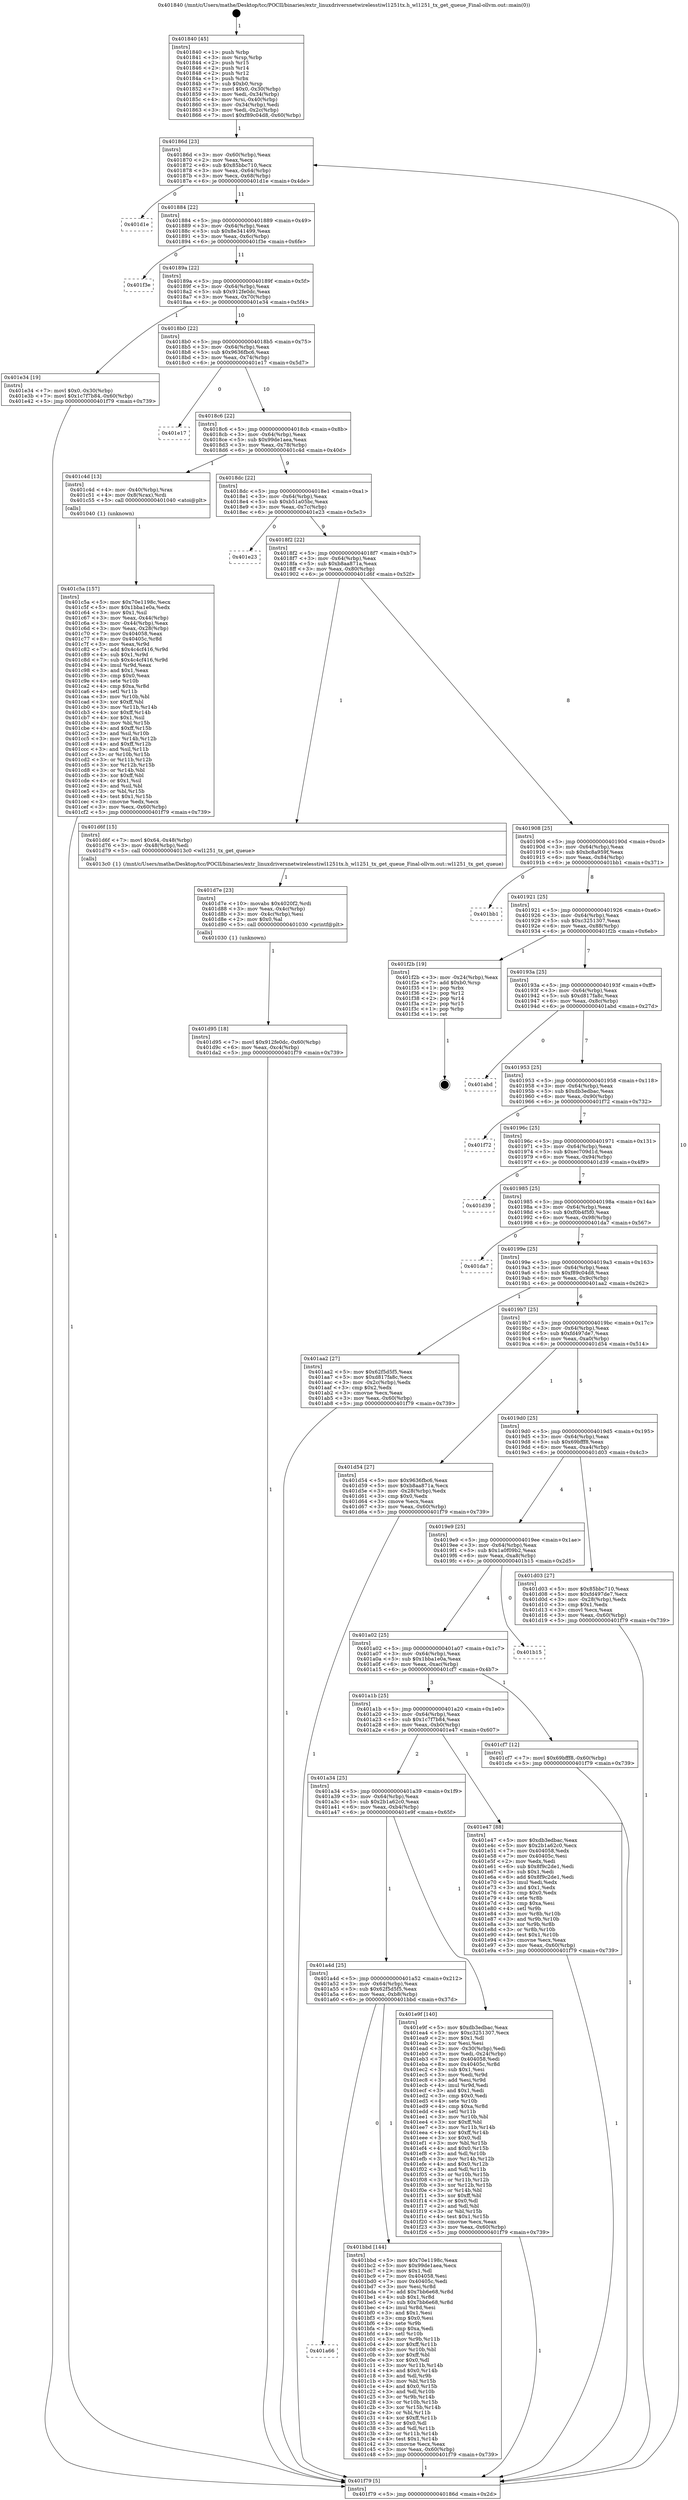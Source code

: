 digraph "0x401840" {
  label = "0x401840 (/mnt/c/Users/mathe/Desktop/tcc/POCII/binaries/extr_linuxdriversnetwirelesstiwl1251tx.h_wl1251_tx_get_queue_Final-ollvm.out::main(0))"
  labelloc = "t"
  node[shape=record]

  Entry [label="",width=0.3,height=0.3,shape=circle,fillcolor=black,style=filled]
  "0x40186d" [label="{
     0x40186d [23]\l
     | [instrs]\l
     &nbsp;&nbsp;0x40186d \<+3\>: mov -0x60(%rbp),%eax\l
     &nbsp;&nbsp;0x401870 \<+2\>: mov %eax,%ecx\l
     &nbsp;&nbsp;0x401872 \<+6\>: sub $0x85bbc710,%ecx\l
     &nbsp;&nbsp;0x401878 \<+3\>: mov %eax,-0x64(%rbp)\l
     &nbsp;&nbsp;0x40187b \<+3\>: mov %ecx,-0x68(%rbp)\l
     &nbsp;&nbsp;0x40187e \<+6\>: je 0000000000401d1e \<main+0x4de\>\l
  }"]
  "0x401d1e" [label="{
     0x401d1e\l
  }", style=dashed]
  "0x401884" [label="{
     0x401884 [22]\l
     | [instrs]\l
     &nbsp;&nbsp;0x401884 \<+5\>: jmp 0000000000401889 \<main+0x49\>\l
     &nbsp;&nbsp;0x401889 \<+3\>: mov -0x64(%rbp),%eax\l
     &nbsp;&nbsp;0x40188c \<+5\>: sub $0x8e341499,%eax\l
     &nbsp;&nbsp;0x401891 \<+3\>: mov %eax,-0x6c(%rbp)\l
     &nbsp;&nbsp;0x401894 \<+6\>: je 0000000000401f3e \<main+0x6fe\>\l
  }"]
  Exit [label="",width=0.3,height=0.3,shape=circle,fillcolor=black,style=filled,peripheries=2]
  "0x401f3e" [label="{
     0x401f3e\l
  }", style=dashed]
  "0x40189a" [label="{
     0x40189a [22]\l
     | [instrs]\l
     &nbsp;&nbsp;0x40189a \<+5\>: jmp 000000000040189f \<main+0x5f\>\l
     &nbsp;&nbsp;0x40189f \<+3\>: mov -0x64(%rbp),%eax\l
     &nbsp;&nbsp;0x4018a2 \<+5\>: sub $0x912fe0dc,%eax\l
     &nbsp;&nbsp;0x4018a7 \<+3\>: mov %eax,-0x70(%rbp)\l
     &nbsp;&nbsp;0x4018aa \<+6\>: je 0000000000401e34 \<main+0x5f4\>\l
  }"]
  "0x401d95" [label="{
     0x401d95 [18]\l
     | [instrs]\l
     &nbsp;&nbsp;0x401d95 \<+7\>: movl $0x912fe0dc,-0x60(%rbp)\l
     &nbsp;&nbsp;0x401d9c \<+6\>: mov %eax,-0xc4(%rbp)\l
     &nbsp;&nbsp;0x401da2 \<+5\>: jmp 0000000000401f79 \<main+0x739\>\l
  }"]
  "0x401e34" [label="{
     0x401e34 [19]\l
     | [instrs]\l
     &nbsp;&nbsp;0x401e34 \<+7\>: movl $0x0,-0x30(%rbp)\l
     &nbsp;&nbsp;0x401e3b \<+7\>: movl $0x1c7f7b84,-0x60(%rbp)\l
     &nbsp;&nbsp;0x401e42 \<+5\>: jmp 0000000000401f79 \<main+0x739\>\l
  }"]
  "0x4018b0" [label="{
     0x4018b0 [22]\l
     | [instrs]\l
     &nbsp;&nbsp;0x4018b0 \<+5\>: jmp 00000000004018b5 \<main+0x75\>\l
     &nbsp;&nbsp;0x4018b5 \<+3\>: mov -0x64(%rbp),%eax\l
     &nbsp;&nbsp;0x4018b8 \<+5\>: sub $0x9636fbc6,%eax\l
     &nbsp;&nbsp;0x4018bd \<+3\>: mov %eax,-0x74(%rbp)\l
     &nbsp;&nbsp;0x4018c0 \<+6\>: je 0000000000401e17 \<main+0x5d7\>\l
  }"]
  "0x401d7e" [label="{
     0x401d7e [23]\l
     | [instrs]\l
     &nbsp;&nbsp;0x401d7e \<+10\>: movabs $0x4020f2,%rdi\l
     &nbsp;&nbsp;0x401d88 \<+3\>: mov %eax,-0x4c(%rbp)\l
     &nbsp;&nbsp;0x401d8b \<+3\>: mov -0x4c(%rbp),%esi\l
     &nbsp;&nbsp;0x401d8e \<+2\>: mov $0x0,%al\l
     &nbsp;&nbsp;0x401d90 \<+5\>: call 0000000000401030 \<printf@plt\>\l
     | [calls]\l
     &nbsp;&nbsp;0x401030 \{1\} (unknown)\l
  }"]
  "0x401e17" [label="{
     0x401e17\l
  }", style=dashed]
  "0x4018c6" [label="{
     0x4018c6 [22]\l
     | [instrs]\l
     &nbsp;&nbsp;0x4018c6 \<+5\>: jmp 00000000004018cb \<main+0x8b\>\l
     &nbsp;&nbsp;0x4018cb \<+3\>: mov -0x64(%rbp),%eax\l
     &nbsp;&nbsp;0x4018ce \<+5\>: sub $0x99de1aea,%eax\l
     &nbsp;&nbsp;0x4018d3 \<+3\>: mov %eax,-0x78(%rbp)\l
     &nbsp;&nbsp;0x4018d6 \<+6\>: je 0000000000401c4d \<main+0x40d\>\l
  }"]
  "0x401c5a" [label="{
     0x401c5a [157]\l
     | [instrs]\l
     &nbsp;&nbsp;0x401c5a \<+5\>: mov $0x70e1198c,%ecx\l
     &nbsp;&nbsp;0x401c5f \<+5\>: mov $0x1bba1e0a,%edx\l
     &nbsp;&nbsp;0x401c64 \<+3\>: mov $0x1,%sil\l
     &nbsp;&nbsp;0x401c67 \<+3\>: mov %eax,-0x44(%rbp)\l
     &nbsp;&nbsp;0x401c6a \<+3\>: mov -0x44(%rbp),%eax\l
     &nbsp;&nbsp;0x401c6d \<+3\>: mov %eax,-0x28(%rbp)\l
     &nbsp;&nbsp;0x401c70 \<+7\>: mov 0x404058,%eax\l
     &nbsp;&nbsp;0x401c77 \<+8\>: mov 0x40405c,%r8d\l
     &nbsp;&nbsp;0x401c7f \<+3\>: mov %eax,%r9d\l
     &nbsp;&nbsp;0x401c82 \<+7\>: add $0x4c4cf416,%r9d\l
     &nbsp;&nbsp;0x401c89 \<+4\>: sub $0x1,%r9d\l
     &nbsp;&nbsp;0x401c8d \<+7\>: sub $0x4c4cf416,%r9d\l
     &nbsp;&nbsp;0x401c94 \<+4\>: imul %r9d,%eax\l
     &nbsp;&nbsp;0x401c98 \<+3\>: and $0x1,%eax\l
     &nbsp;&nbsp;0x401c9b \<+3\>: cmp $0x0,%eax\l
     &nbsp;&nbsp;0x401c9e \<+4\>: sete %r10b\l
     &nbsp;&nbsp;0x401ca2 \<+4\>: cmp $0xa,%r8d\l
     &nbsp;&nbsp;0x401ca6 \<+4\>: setl %r11b\l
     &nbsp;&nbsp;0x401caa \<+3\>: mov %r10b,%bl\l
     &nbsp;&nbsp;0x401cad \<+3\>: xor $0xff,%bl\l
     &nbsp;&nbsp;0x401cb0 \<+3\>: mov %r11b,%r14b\l
     &nbsp;&nbsp;0x401cb3 \<+4\>: xor $0xff,%r14b\l
     &nbsp;&nbsp;0x401cb7 \<+4\>: xor $0x1,%sil\l
     &nbsp;&nbsp;0x401cbb \<+3\>: mov %bl,%r15b\l
     &nbsp;&nbsp;0x401cbe \<+4\>: and $0xff,%r15b\l
     &nbsp;&nbsp;0x401cc2 \<+3\>: and %sil,%r10b\l
     &nbsp;&nbsp;0x401cc5 \<+3\>: mov %r14b,%r12b\l
     &nbsp;&nbsp;0x401cc8 \<+4\>: and $0xff,%r12b\l
     &nbsp;&nbsp;0x401ccc \<+3\>: and %sil,%r11b\l
     &nbsp;&nbsp;0x401ccf \<+3\>: or %r10b,%r15b\l
     &nbsp;&nbsp;0x401cd2 \<+3\>: or %r11b,%r12b\l
     &nbsp;&nbsp;0x401cd5 \<+3\>: xor %r12b,%r15b\l
     &nbsp;&nbsp;0x401cd8 \<+3\>: or %r14b,%bl\l
     &nbsp;&nbsp;0x401cdb \<+3\>: xor $0xff,%bl\l
     &nbsp;&nbsp;0x401cde \<+4\>: or $0x1,%sil\l
     &nbsp;&nbsp;0x401ce2 \<+3\>: and %sil,%bl\l
     &nbsp;&nbsp;0x401ce5 \<+3\>: or %bl,%r15b\l
     &nbsp;&nbsp;0x401ce8 \<+4\>: test $0x1,%r15b\l
     &nbsp;&nbsp;0x401cec \<+3\>: cmovne %edx,%ecx\l
     &nbsp;&nbsp;0x401cef \<+3\>: mov %ecx,-0x60(%rbp)\l
     &nbsp;&nbsp;0x401cf2 \<+5\>: jmp 0000000000401f79 \<main+0x739\>\l
  }"]
  "0x401c4d" [label="{
     0x401c4d [13]\l
     | [instrs]\l
     &nbsp;&nbsp;0x401c4d \<+4\>: mov -0x40(%rbp),%rax\l
     &nbsp;&nbsp;0x401c51 \<+4\>: mov 0x8(%rax),%rdi\l
     &nbsp;&nbsp;0x401c55 \<+5\>: call 0000000000401040 \<atoi@plt\>\l
     | [calls]\l
     &nbsp;&nbsp;0x401040 \{1\} (unknown)\l
  }"]
  "0x4018dc" [label="{
     0x4018dc [22]\l
     | [instrs]\l
     &nbsp;&nbsp;0x4018dc \<+5\>: jmp 00000000004018e1 \<main+0xa1\>\l
     &nbsp;&nbsp;0x4018e1 \<+3\>: mov -0x64(%rbp),%eax\l
     &nbsp;&nbsp;0x4018e4 \<+5\>: sub $0xb51a05bc,%eax\l
     &nbsp;&nbsp;0x4018e9 \<+3\>: mov %eax,-0x7c(%rbp)\l
     &nbsp;&nbsp;0x4018ec \<+6\>: je 0000000000401e23 \<main+0x5e3\>\l
  }"]
  "0x401a66" [label="{
     0x401a66\l
  }", style=dashed]
  "0x401e23" [label="{
     0x401e23\l
  }", style=dashed]
  "0x4018f2" [label="{
     0x4018f2 [22]\l
     | [instrs]\l
     &nbsp;&nbsp;0x4018f2 \<+5\>: jmp 00000000004018f7 \<main+0xb7\>\l
     &nbsp;&nbsp;0x4018f7 \<+3\>: mov -0x64(%rbp),%eax\l
     &nbsp;&nbsp;0x4018fa \<+5\>: sub $0xb8aa871a,%eax\l
     &nbsp;&nbsp;0x4018ff \<+3\>: mov %eax,-0x80(%rbp)\l
     &nbsp;&nbsp;0x401902 \<+6\>: je 0000000000401d6f \<main+0x52f\>\l
  }"]
  "0x401bbd" [label="{
     0x401bbd [144]\l
     | [instrs]\l
     &nbsp;&nbsp;0x401bbd \<+5\>: mov $0x70e1198c,%eax\l
     &nbsp;&nbsp;0x401bc2 \<+5\>: mov $0x99de1aea,%ecx\l
     &nbsp;&nbsp;0x401bc7 \<+2\>: mov $0x1,%dl\l
     &nbsp;&nbsp;0x401bc9 \<+7\>: mov 0x404058,%esi\l
     &nbsp;&nbsp;0x401bd0 \<+7\>: mov 0x40405c,%edi\l
     &nbsp;&nbsp;0x401bd7 \<+3\>: mov %esi,%r8d\l
     &nbsp;&nbsp;0x401bda \<+7\>: add $0x7bb6e68,%r8d\l
     &nbsp;&nbsp;0x401be1 \<+4\>: sub $0x1,%r8d\l
     &nbsp;&nbsp;0x401be5 \<+7\>: sub $0x7bb6e68,%r8d\l
     &nbsp;&nbsp;0x401bec \<+4\>: imul %r8d,%esi\l
     &nbsp;&nbsp;0x401bf0 \<+3\>: and $0x1,%esi\l
     &nbsp;&nbsp;0x401bf3 \<+3\>: cmp $0x0,%esi\l
     &nbsp;&nbsp;0x401bf6 \<+4\>: sete %r9b\l
     &nbsp;&nbsp;0x401bfa \<+3\>: cmp $0xa,%edi\l
     &nbsp;&nbsp;0x401bfd \<+4\>: setl %r10b\l
     &nbsp;&nbsp;0x401c01 \<+3\>: mov %r9b,%r11b\l
     &nbsp;&nbsp;0x401c04 \<+4\>: xor $0xff,%r11b\l
     &nbsp;&nbsp;0x401c08 \<+3\>: mov %r10b,%bl\l
     &nbsp;&nbsp;0x401c0b \<+3\>: xor $0xff,%bl\l
     &nbsp;&nbsp;0x401c0e \<+3\>: xor $0x0,%dl\l
     &nbsp;&nbsp;0x401c11 \<+3\>: mov %r11b,%r14b\l
     &nbsp;&nbsp;0x401c14 \<+4\>: and $0x0,%r14b\l
     &nbsp;&nbsp;0x401c18 \<+3\>: and %dl,%r9b\l
     &nbsp;&nbsp;0x401c1b \<+3\>: mov %bl,%r15b\l
     &nbsp;&nbsp;0x401c1e \<+4\>: and $0x0,%r15b\l
     &nbsp;&nbsp;0x401c22 \<+3\>: and %dl,%r10b\l
     &nbsp;&nbsp;0x401c25 \<+3\>: or %r9b,%r14b\l
     &nbsp;&nbsp;0x401c28 \<+3\>: or %r10b,%r15b\l
     &nbsp;&nbsp;0x401c2b \<+3\>: xor %r15b,%r14b\l
     &nbsp;&nbsp;0x401c2e \<+3\>: or %bl,%r11b\l
     &nbsp;&nbsp;0x401c31 \<+4\>: xor $0xff,%r11b\l
     &nbsp;&nbsp;0x401c35 \<+3\>: or $0x0,%dl\l
     &nbsp;&nbsp;0x401c38 \<+3\>: and %dl,%r11b\l
     &nbsp;&nbsp;0x401c3b \<+3\>: or %r11b,%r14b\l
     &nbsp;&nbsp;0x401c3e \<+4\>: test $0x1,%r14b\l
     &nbsp;&nbsp;0x401c42 \<+3\>: cmovne %ecx,%eax\l
     &nbsp;&nbsp;0x401c45 \<+3\>: mov %eax,-0x60(%rbp)\l
     &nbsp;&nbsp;0x401c48 \<+5\>: jmp 0000000000401f79 \<main+0x739\>\l
  }"]
  "0x401d6f" [label="{
     0x401d6f [15]\l
     | [instrs]\l
     &nbsp;&nbsp;0x401d6f \<+7\>: movl $0x64,-0x48(%rbp)\l
     &nbsp;&nbsp;0x401d76 \<+3\>: mov -0x48(%rbp),%edi\l
     &nbsp;&nbsp;0x401d79 \<+5\>: call 00000000004013c0 \<wl1251_tx_get_queue\>\l
     | [calls]\l
     &nbsp;&nbsp;0x4013c0 \{1\} (/mnt/c/Users/mathe/Desktop/tcc/POCII/binaries/extr_linuxdriversnetwirelesstiwl1251tx.h_wl1251_tx_get_queue_Final-ollvm.out::wl1251_tx_get_queue)\l
  }"]
  "0x401908" [label="{
     0x401908 [25]\l
     | [instrs]\l
     &nbsp;&nbsp;0x401908 \<+5\>: jmp 000000000040190d \<main+0xcd\>\l
     &nbsp;&nbsp;0x40190d \<+3\>: mov -0x64(%rbp),%eax\l
     &nbsp;&nbsp;0x401910 \<+5\>: sub $0xbc8a959f,%eax\l
     &nbsp;&nbsp;0x401915 \<+6\>: mov %eax,-0x84(%rbp)\l
     &nbsp;&nbsp;0x40191b \<+6\>: je 0000000000401bb1 \<main+0x371\>\l
  }"]
  "0x401a4d" [label="{
     0x401a4d [25]\l
     | [instrs]\l
     &nbsp;&nbsp;0x401a4d \<+5\>: jmp 0000000000401a52 \<main+0x212\>\l
     &nbsp;&nbsp;0x401a52 \<+3\>: mov -0x64(%rbp),%eax\l
     &nbsp;&nbsp;0x401a55 \<+5\>: sub $0x62f5d5f5,%eax\l
     &nbsp;&nbsp;0x401a5a \<+6\>: mov %eax,-0xb8(%rbp)\l
     &nbsp;&nbsp;0x401a60 \<+6\>: je 0000000000401bbd \<main+0x37d\>\l
  }"]
  "0x401bb1" [label="{
     0x401bb1\l
  }", style=dashed]
  "0x401921" [label="{
     0x401921 [25]\l
     | [instrs]\l
     &nbsp;&nbsp;0x401921 \<+5\>: jmp 0000000000401926 \<main+0xe6\>\l
     &nbsp;&nbsp;0x401926 \<+3\>: mov -0x64(%rbp),%eax\l
     &nbsp;&nbsp;0x401929 \<+5\>: sub $0xc3251307,%eax\l
     &nbsp;&nbsp;0x40192e \<+6\>: mov %eax,-0x88(%rbp)\l
     &nbsp;&nbsp;0x401934 \<+6\>: je 0000000000401f2b \<main+0x6eb\>\l
  }"]
  "0x401e9f" [label="{
     0x401e9f [140]\l
     | [instrs]\l
     &nbsp;&nbsp;0x401e9f \<+5\>: mov $0xdb3edbac,%eax\l
     &nbsp;&nbsp;0x401ea4 \<+5\>: mov $0xc3251307,%ecx\l
     &nbsp;&nbsp;0x401ea9 \<+2\>: mov $0x1,%dl\l
     &nbsp;&nbsp;0x401eab \<+2\>: xor %esi,%esi\l
     &nbsp;&nbsp;0x401ead \<+3\>: mov -0x30(%rbp),%edi\l
     &nbsp;&nbsp;0x401eb0 \<+3\>: mov %edi,-0x24(%rbp)\l
     &nbsp;&nbsp;0x401eb3 \<+7\>: mov 0x404058,%edi\l
     &nbsp;&nbsp;0x401eba \<+8\>: mov 0x40405c,%r8d\l
     &nbsp;&nbsp;0x401ec2 \<+3\>: sub $0x1,%esi\l
     &nbsp;&nbsp;0x401ec5 \<+3\>: mov %edi,%r9d\l
     &nbsp;&nbsp;0x401ec8 \<+3\>: add %esi,%r9d\l
     &nbsp;&nbsp;0x401ecb \<+4\>: imul %r9d,%edi\l
     &nbsp;&nbsp;0x401ecf \<+3\>: and $0x1,%edi\l
     &nbsp;&nbsp;0x401ed2 \<+3\>: cmp $0x0,%edi\l
     &nbsp;&nbsp;0x401ed5 \<+4\>: sete %r10b\l
     &nbsp;&nbsp;0x401ed9 \<+4\>: cmp $0xa,%r8d\l
     &nbsp;&nbsp;0x401edd \<+4\>: setl %r11b\l
     &nbsp;&nbsp;0x401ee1 \<+3\>: mov %r10b,%bl\l
     &nbsp;&nbsp;0x401ee4 \<+3\>: xor $0xff,%bl\l
     &nbsp;&nbsp;0x401ee7 \<+3\>: mov %r11b,%r14b\l
     &nbsp;&nbsp;0x401eea \<+4\>: xor $0xff,%r14b\l
     &nbsp;&nbsp;0x401eee \<+3\>: xor $0x0,%dl\l
     &nbsp;&nbsp;0x401ef1 \<+3\>: mov %bl,%r15b\l
     &nbsp;&nbsp;0x401ef4 \<+4\>: and $0x0,%r15b\l
     &nbsp;&nbsp;0x401ef8 \<+3\>: and %dl,%r10b\l
     &nbsp;&nbsp;0x401efb \<+3\>: mov %r14b,%r12b\l
     &nbsp;&nbsp;0x401efe \<+4\>: and $0x0,%r12b\l
     &nbsp;&nbsp;0x401f02 \<+3\>: and %dl,%r11b\l
     &nbsp;&nbsp;0x401f05 \<+3\>: or %r10b,%r15b\l
     &nbsp;&nbsp;0x401f08 \<+3\>: or %r11b,%r12b\l
     &nbsp;&nbsp;0x401f0b \<+3\>: xor %r12b,%r15b\l
     &nbsp;&nbsp;0x401f0e \<+3\>: or %r14b,%bl\l
     &nbsp;&nbsp;0x401f11 \<+3\>: xor $0xff,%bl\l
     &nbsp;&nbsp;0x401f14 \<+3\>: or $0x0,%dl\l
     &nbsp;&nbsp;0x401f17 \<+2\>: and %dl,%bl\l
     &nbsp;&nbsp;0x401f19 \<+3\>: or %bl,%r15b\l
     &nbsp;&nbsp;0x401f1c \<+4\>: test $0x1,%r15b\l
     &nbsp;&nbsp;0x401f20 \<+3\>: cmovne %ecx,%eax\l
     &nbsp;&nbsp;0x401f23 \<+3\>: mov %eax,-0x60(%rbp)\l
     &nbsp;&nbsp;0x401f26 \<+5\>: jmp 0000000000401f79 \<main+0x739\>\l
  }"]
  "0x401f2b" [label="{
     0x401f2b [19]\l
     | [instrs]\l
     &nbsp;&nbsp;0x401f2b \<+3\>: mov -0x24(%rbp),%eax\l
     &nbsp;&nbsp;0x401f2e \<+7\>: add $0xb0,%rsp\l
     &nbsp;&nbsp;0x401f35 \<+1\>: pop %rbx\l
     &nbsp;&nbsp;0x401f36 \<+2\>: pop %r12\l
     &nbsp;&nbsp;0x401f38 \<+2\>: pop %r14\l
     &nbsp;&nbsp;0x401f3a \<+2\>: pop %r15\l
     &nbsp;&nbsp;0x401f3c \<+1\>: pop %rbp\l
     &nbsp;&nbsp;0x401f3d \<+1\>: ret\l
  }"]
  "0x40193a" [label="{
     0x40193a [25]\l
     | [instrs]\l
     &nbsp;&nbsp;0x40193a \<+5\>: jmp 000000000040193f \<main+0xff\>\l
     &nbsp;&nbsp;0x40193f \<+3\>: mov -0x64(%rbp),%eax\l
     &nbsp;&nbsp;0x401942 \<+5\>: sub $0xd817fa8c,%eax\l
     &nbsp;&nbsp;0x401947 \<+6\>: mov %eax,-0x8c(%rbp)\l
     &nbsp;&nbsp;0x40194d \<+6\>: je 0000000000401abd \<main+0x27d\>\l
  }"]
  "0x401a34" [label="{
     0x401a34 [25]\l
     | [instrs]\l
     &nbsp;&nbsp;0x401a34 \<+5\>: jmp 0000000000401a39 \<main+0x1f9\>\l
     &nbsp;&nbsp;0x401a39 \<+3\>: mov -0x64(%rbp),%eax\l
     &nbsp;&nbsp;0x401a3c \<+5\>: sub $0x2b1a62c0,%eax\l
     &nbsp;&nbsp;0x401a41 \<+6\>: mov %eax,-0xb4(%rbp)\l
     &nbsp;&nbsp;0x401a47 \<+6\>: je 0000000000401e9f \<main+0x65f\>\l
  }"]
  "0x401abd" [label="{
     0x401abd\l
  }", style=dashed]
  "0x401953" [label="{
     0x401953 [25]\l
     | [instrs]\l
     &nbsp;&nbsp;0x401953 \<+5\>: jmp 0000000000401958 \<main+0x118\>\l
     &nbsp;&nbsp;0x401958 \<+3\>: mov -0x64(%rbp),%eax\l
     &nbsp;&nbsp;0x40195b \<+5\>: sub $0xdb3edbac,%eax\l
     &nbsp;&nbsp;0x401960 \<+6\>: mov %eax,-0x90(%rbp)\l
     &nbsp;&nbsp;0x401966 \<+6\>: je 0000000000401f72 \<main+0x732\>\l
  }"]
  "0x401e47" [label="{
     0x401e47 [88]\l
     | [instrs]\l
     &nbsp;&nbsp;0x401e47 \<+5\>: mov $0xdb3edbac,%eax\l
     &nbsp;&nbsp;0x401e4c \<+5\>: mov $0x2b1a62c0,%ecx\l
     &nbsp;&nbsp;0x401e51 \<+7\>: mov 0x404058,%edx\l
     &nbsp;&nbsp;0x401e58 \<+7\>: mov 0x40405c,%esi\l
     &nbsp;&nbsp;0x401e5f \<+2\>: mov %edx,%edi\l
     &nbsp;&nbsp;0x401e61 \<+6\>: sub $0x8f9c2de1,%edi\l
     &nbsp;&nbsp;0x401e67 \<+3\>: sub $0x1,%edi\l
     &nbsp;&nbsp;0x401e6a \<+6\>: add $0x8f9c2de1,%edi\l
     &nbsp;&nbsp;0x401e70 \<+3\>: imul %edi,%edx\l
     &nbsp;&nbsp;0x401e73 \<+3\>: and $0x1,%edx\l
     &nbsp;&nbsp;0x401e76 \<+3\>: cmp $0x0,%edx\l
     &nbsp;&nbsp;0x401e79 \<+4\>: sete %r8b\l
     &nbsp;&nbsp;0x401e7d \<+3\>: cmp $0xa,%esi\l
     &nbsp;&nbsp;0x401e80 \<+4\>: setl %r9b\l
     &nbsp;&nbsp;0x401e84 \<+3\>: mov %r8b,%r10b\l
     &nbsp;&nbsp;0x401e87 \<+3\>: and %r9b,%r10b\l
     &nbsp;&nbsp;0x401e8a \<+3\>: xor %r9b,%r8b\l
     &nbsp;&nbsp;0x401e8d \<+3\>: or %r8b,%r10b\l
     &nbsp;&nbsp;0x401e90 \<+4\>: test $0x1,%r10b\l
     &nbsp;&nbsp;0x401e94 \<+3\>: cmovne %ecx,%eax\l
     &nbsp;&nbsp;0x401e97 \<+3\>: mov %eax,-0x60(%rbp)\l
     &nbsp;&nbsp;0x401e9a \<+5\>: jmp 0000000000401f79 \<main+0x739\>\l
  }"]
  "0x401f72" [label="{
     0x401f72\l
  }", style=dashed]
  "0x40196c" [label="{
     0x40196c [25]\l
     | [instrs]\l
     &nbsp;&nbsp;0x40196c \<+5\>: jmp 0000000000401971 \<main+0x131\>\l
     &nbsp;&nbsp;0x401971 \<+3\>: mov -0x64(%rbp),%eax\l
     &nbsp;&nbsp;0x401974 \<+5\>: sub $0xec709d1d,%eax\l
     &nbsp;&nbsp;0x401979 \<+6\>: mov %eax,-0x94(%rbp)\l
     &nbsp;&nbsp;0x40197f \<+6\>: je 0000000000401d39 \<main+0x4f9\>\l
  }"]
  "0x401a1b" [label="{
     0x401a1b [25]\l
     | [instrs]\l
     &nbsp;&nbsp;0x401a1b \<+5\>: jmp 0000000000401a20 \<main+0x1e0\>\l
     &nbsp;&nbsp;0x401a20 \<+3\>: mov -0x64(%rbp),%eax\l
     &nbsp;&nbsp;0x401a23 \<+5\>: sub $0x1c7f7b84,%eax\l
     &nbsp;&nbsp;0x401a28 \<+6\>: mov %eax,-0xb0(%rbp)\l
     &nbsp;&nbsp;0x401a2e \<+6\>: je 0000000000401e47 \<main+0x607\>\l
  }"]
  "0x401d39" [label="{
     0x401d39\l
  }", style=dashed]
  "0x401985" [label="{
     0x401985 [25]\l
     | [instrs]\l
     &nbsp;&nbsp;0x401985 \<+5\>: jmp 000000000040198a \<main+0x14a\>\l
     &nbsp;&nbsp;0x40198a \<+3\>: mov -0x64(%rbp),%eax\l
     &nbsp;&nbsp;0x40198d \<+5\>: sub $0xf0b4f5f0,%eax\l
     &nbsp;&nbsp;0x401992 \<+6\>: mov %eax,-0x98(%rbp)\l
     &nbsp;&nbsp;0x401998 \<+6\>: je 0000000000401da7 \<main+0x567\>\l
  }"]
  "0x401cf7" [label="{
     0x401cf7 [12]\l
     | [instrs]\l
     &nbsp;&nbsp;0x401cf7 \<+7\>: movl $0x69bfff8,-0x60(%rbp)\l
     &nbsp;&nbsp;0x401cfe \<+5\>: jmp 0000000000401f79 \<main+0x739\>\l
  }"]
  "0x401da7" [label="{
     0x401da7\l
  }", style=dashed]
  "0x40199e" [label="{
     0x40199e [25]\l
     | [instrs]\l
     &nbsp;&nbsp;0x40199e \<+5\>: jmp 00000000004019a3 \<main+0x163\>\l
     &nbsp;&nbsp;0x4019a3 \<+3\>: mov -0x64(%rbp),%eax\l
     &nbsp;&nbsp;0x4019a6 \<+5\>: sub $0xf89c04d8,%eax\l
     &nbsp;&nbsp;0x4019ab \<+6\>: mov %eax,-0x9c(%rbp)\l
     &nbsp;&nbsp;0x4019b1 \<+6\>: je 0000000000401aa2 \<main+0x262\>\l
  }"]
  "0x401a02" [label="{
     0x401a02 [25]\l
     | [instrs]\l
     &nbsp;&nbsp;0x401a02 \<+5\>: jmp 0000000000401a07 \<main+0x1c7\>\l
     &nbsp;&nbsp;0x401a07 \<+3\>: mov -0x64(%rbp),%eax\l
     &nbsp;&nbsp;0x401a0a \<+5\>: sub $0x1bba1e0a,%eax\l
     &nbsp;&nbsp;0x401a0f \<+6\>: mov %eax,-0xac(%rbp)\l
     &nbsp;&nbsp;0x401a15 \<+6\>: je 0000000000401cf7 \<main+0x4b7\>\l
  }"]
  "0x401aa2" [label="{
     0x401aa2 [27]\l
     | [instrs]\l
     &nbsp;&nbsp;0x401aa2 \<+5\>: mov $0x62f5d5f5,%eax\l
     &nbsp;&nbsp;0x401aa7 \<+5\>: mov $0xd817fa8c,%ecx\l
     &nbsp;&nbsp;0x401aac \<+3\>: mov -0x2c(%rbp),%edx\l
     &nbsp;&nbsp;0x401aaf \<+3\>: cmp $0x2,%edx\l
     &nbsp;&nbsp;0x401ab2 \<+3\>: cmovne %ecx,%eax\l
     &nbsp;&nbsp;0x401ab5 \<+3\>: mov %eax,-0x60(%rbp)\l
     &nbsp;&nbsp;0x401ab8 \<+5\>: jmp 0000000000401f79 \<main+0x739\>\l
  }"]
  "0x4019b7" [label="{
     0x4019b7 [25]\l
     | [instrs]\l
     &nbsp;&nbsp;0x4019b7 \<+5\>: jmp 00000000004019bc \<main+0x17c\>\l
     &nbsp;&nbsp;0x4019bc \<+3\>: mov -0x64(%rbp),%eax\l
     &nbsp;&nbsp;0x4019bf \<+5\>: sub $0xfd497de7,%eax\l
     &nbsp;&nbsp;0x4019c4 \<+6\>: mov %eax,-0xa0(%rbp)\l
     &nbsp;&nbsp;0x4019ca \<+6\>: je 0000000000401d54 \<main+0x514\>\l
  }"]
  "0x401f79" [label="{
     0x401f79 [5]\l
     | [instrs]\l
     &nbsp;&nbsp;0x401f79 \<+5\>: jmp 000000000040186d \<main+0x2d\>\l
  }"]
  "0x401840" [label="{
     0x401840 [45]\l
     | [instrs]\l
     &nbsp;&nbsp;0x401840 \<+1\>: push %rbp\l
     &nbsp;&nbsp;0x401841 \<+3\>: mov %rsp,%rbp\l
     &nbsp;&nbsp;0x401844 \<+2\>: push %r15\l
     &nbsp;&nbsp;0x401846 \<+2\>: push %r14\l
     &nbsp;&nbsp;0x401848 \<+2\>: push %r12\l
     &nbsp;&nbsp;0x40184a \<+1\>: push %rbx\l
     &nbsp;&nbsp;0x40184b \<+7\>: sub $0xb0,%rsp\l
     &nbsp;&nbsp;0x401852 \<+7\>: movl $0x0,-0x30(%rbp)\l
     &nbsp;&nbsp;0x401859 \<+3\>: mov %edi,-0x34(%rbp)\l
     &nbsp;&nbsp;0x40185c \<+4\>: mov %rsi,-0x40(%rbp)\l
     &nbsp;&nbsp;0x401860 \<+3\>: mov -0x34(%rbp),%edi\l
     &nbsp;&nbsp;0x401863 \<+3\>: mov %edi,-0x2c(%rbp)\l
     &nbsp;&nbsp;0x401866 \<+7\>: movl $0xf89c04d8,-0x60(%rbp)\l
  }"]
  "0x401b15" [label="{
     0x401b15\l
  }", style=dashed]
  "0x401d54" [label="{
     0x401d54 [27]\l
     | [instrs]\l
     &nbsp;&nbsp;0x401d54 \<+5\>: mov $0x9636fbc6,%eax\l
     &nbsp;&nbsp;0x401d59 \<+5\>: mov $0xb8aa871a,%ecx\l
     &nbsp;&nbsp;0x401d5e \<+3\>: mov -0x28(%rbp),%edx\l
     &nbsp;&nbsp;0x401d61 \<+3\>: cmp $0x0,%edx\l
     &nbsp;&nbsp;0x401d64 \<+3\>: cmove %ecx,%eax\l
     &nbsp;&nbsp;0x401d67 \<+3\>: mov %eax,-0x60(%rbp)\l
     &nbsp;&nbsp;0x401d6a \<+5\>: jmp 0000000000401f79 \<main+0x739\>\l
  }"]
  "0x4019d0" [label="{
     0x4019d0 [25]\l
     | [instrs]\l
     &nbsp;&nbsp;0x4019d0 \<+5\>: jmp 00000000004019d5 \<main+0x195\>\l
     &nbsp;&nbsp;0x4019d5 \<+3\>: mov -0x64(%rbp),%eax\l
     &nbsp;&nbsp;0x4019d8 \<+5\>: sub $0x69bfff8,%eax\l
     &nbsp;&nbsp;0x4019dd \<+6\>: mov %eax,-0xa4(%rbp)\l
     &nbsp;&nbsp;0x4019e3 \<+6\>: je 0000000000401d03 \<main+0x4c3\>\l
  }"]
  "0x4019e9" [label="{
     0x4019e9 [25]\l
     | [instrs]\l
     &nbsp;&nbsp;0x4019e9 \<+5\>: jmp 00000000004019ee \<main+0x1ae\>\l
     &nbsp;&nbsp;0x4019ee \<+3\>: mov -0x64(%rbp),%eax\l
     &nbsp;&nbsp;0x4019f1 \<+5\>: sub $0x1a0f09b2,%eax\l
     &nbsp;&nbsp;0x4019f6 \<+6\>: mov %eax,-0xa8(%rbp)\l
     &nbsp;&nbsp;0x4019fc \<+6\>: je 0000000000401b15 \<main+0x2d5\>\l
  }"]
  "0x401d03" [label="{
     0x401d03 [27]\l
     | [instrs]\l
     &nbsp;&nbsp;0x401d03 \<+5\>: mov $0x85bbc710,%eax\l
     &nbsp;&nbsp;0x401d08 \<+5\>: mov $0xfd497de7,%ecx\l
     &nbsp;&nbsp;0x401d0d \<+3\>: mov -0x28(%rbp),%edx\l
     &nbsp;&nbsp;0x401d10 \<+3\>: cmp $0x1,%edx\l
     &nbsp;&nbsp;0x401d13 \<+3\>: cmovl %ecx,%eax\l
     &nbsp;&nbsp;0x401d16 \<+3\>: mov %eax,-0x60(%rbp)\l
     &nbsp;&nbsp;0x401d19 \<+5\>: jmp 0000000000401f79 \<main+0x739\>\l
  }"]
  Entry -> "0x401840" [label=" 1"]
  "0x40186d" -> "0x401d1e" [label=" 0"]
  "0x40186d" -> "0x401884" [label=" 11"]
  "0x401f2b" -> Exit [label=" 1"]
  "0x401884" -> "0x401f3e" [label=" 0"]
  "0x401884" -> "0x40189a" [label=" 11"]
  "0x401e9f" -> "0x401f79" [label=" 1"]
  "0x40189a" -> "0x401e34" [label=" 1"]
  "0x40189a" -> "0x4018b0" [label=" 10"]
  "0x401e47" -> "0x401f79" [label=" 1"]
  "0x4018b0" -> "0x401e17" [label=" 0"]
  "0x4018b0" -> "0x4018c6" [label=" 10"]
  "0x401e34" -> "0x401f79" [label=" 1"]
  "0x4018c6" -> "0x401c4d" [label=" 1"]
  "0x4018c6" -> "0x4018dc" [label=" 9"]
  "0x401d95" -> "0x401f79" [label=" 1"]
  "0x4018dc" -> "0x401e23" [label=" 0"]
  "0x4018dc" -> "0x4018f2" [label=" 9"]
  "0x401d7e" -> "0x401d95" [label=" 1"]
  "0x4018f2" -> "0x401d6f" [label=" 1"]
  "0x4018f2" -> "0x401908" [label=" 8"]
  "0x401d6f" -> "0x401d7e" [label=" 1"]
  "0x401908" -> "0x401bb1" [label=" 0"]
  "0x401908" -> "0x401921" [label=" 8"]
  "0x401d03" -> "0x401f79" [label=" 1"]
  "0x401921" -> "0x401f2b" [label=" 1"]
  "0x401921" -> "0x40193a" [label=" 7"]
  "0x401cf7" -> "0x401f79" [label=" 1"]
  "0x40193a" -> "0x401abd" [label=" 0"]
  "0x40193a" -> "0x401953" [label=" 7"]
  "0x401c4d" -> "0x401c5a" [label=" 1"]
  "0x401953" -> "0x401f72" [label=" 0"]
  "0x401953" -> "0x40196c" [label=" 7"]
  "0x401bbd" -> "0x401f79" [label=" 1"]
  "0x40196c" -> "0x401d39" [label=" 0"]
  "0x40196c" -> "0x401985" [label=" 7"]
  "0x401a4d" -> "0x401bbd" [label=" 1"]
  "0x401985" -> "0x401da7" [label=" 0"]
  "0x401985" -> "0x40199e" [label=" 7"]
  "0x401d54" -> "0x401f79" [label=" 1"]
  "0x40199e" -> "0x401aa2" [label=" 1"]
  "0x40199e" -> "0x4019b7" [label=" 6"]
  "0x401aa2" -> "0x401f79" [label=" 1"]
  "0x401840" -> "0x40186d" [label=" 1"]
  "0x401f79" -> "0x40186d" [label=" 10"]
  "0x401a34" -> "0x401e9f" [label=" 1"]
  "0x4019b7" -> "0x401d54" [label=" 1"]
  "0x4019b7" -> "0x4019d0" [label=" 5"]
  "0x401c5a" -> "0x401f79" [label=" 1"]
  "0x4019d0" -> "0x401d03" [label=" 1"]
  "0x4019d0" -> "0x4019e9" [label=" 4"]
  "0x401a1b" -> "0x401a34" [label=" 2"]
  "0x4019e9" -> "0x401b15" [label=" 0"]
  "0x4019e9" -> "0x401a02" [label=" 4"]
  "0x401a34" -> "0x401a4d" [label=" 1"]
  "0x401a02" -> "0x401cf7" [label=" 1"]
  "0x401a02" -> "0x401a1b" [label=" 3"]
  "0x401a4d" -> "0x401a66" [label=" 0"]
  "0x401a1b" -> "0x401e47" [label=" 1"]
}
